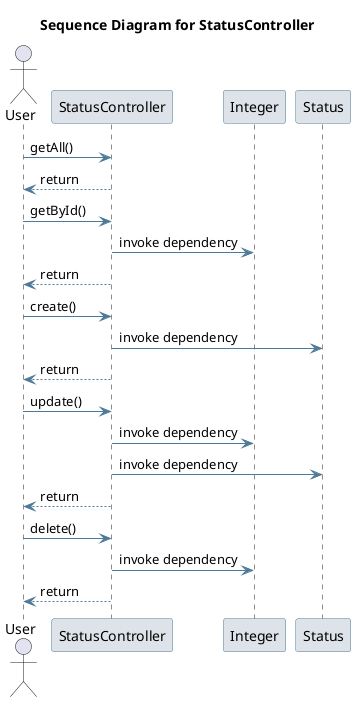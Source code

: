 @startuml
skinparam sequence {
 ArrowColor #4D7A97 
 ParticipantBorderColor #4D7A97 
 ParticipantBackgroundColor #DEE3E9 
}
title Sequence Diagram for StatusController

actor User
User -> StatusController: getAll()
StatusController --> User : return
User -> StatusController: getById()
participant Integer
StatusController -> Integer: invoke dependency
StatusController --> User : return
User -> StatusController: create()
participant Status
StatusController -> Status: invoke dependency
StatusController --> User : return
User -> StatusController: update()
StatusController -> Integer: invoke dependency
StatusController -> Status: invoke dependency
StatusController --> User : return
User -> StatusController: delete()
StatusController -> Integer: invoke dependency
StatusController --> User : return
@enduml